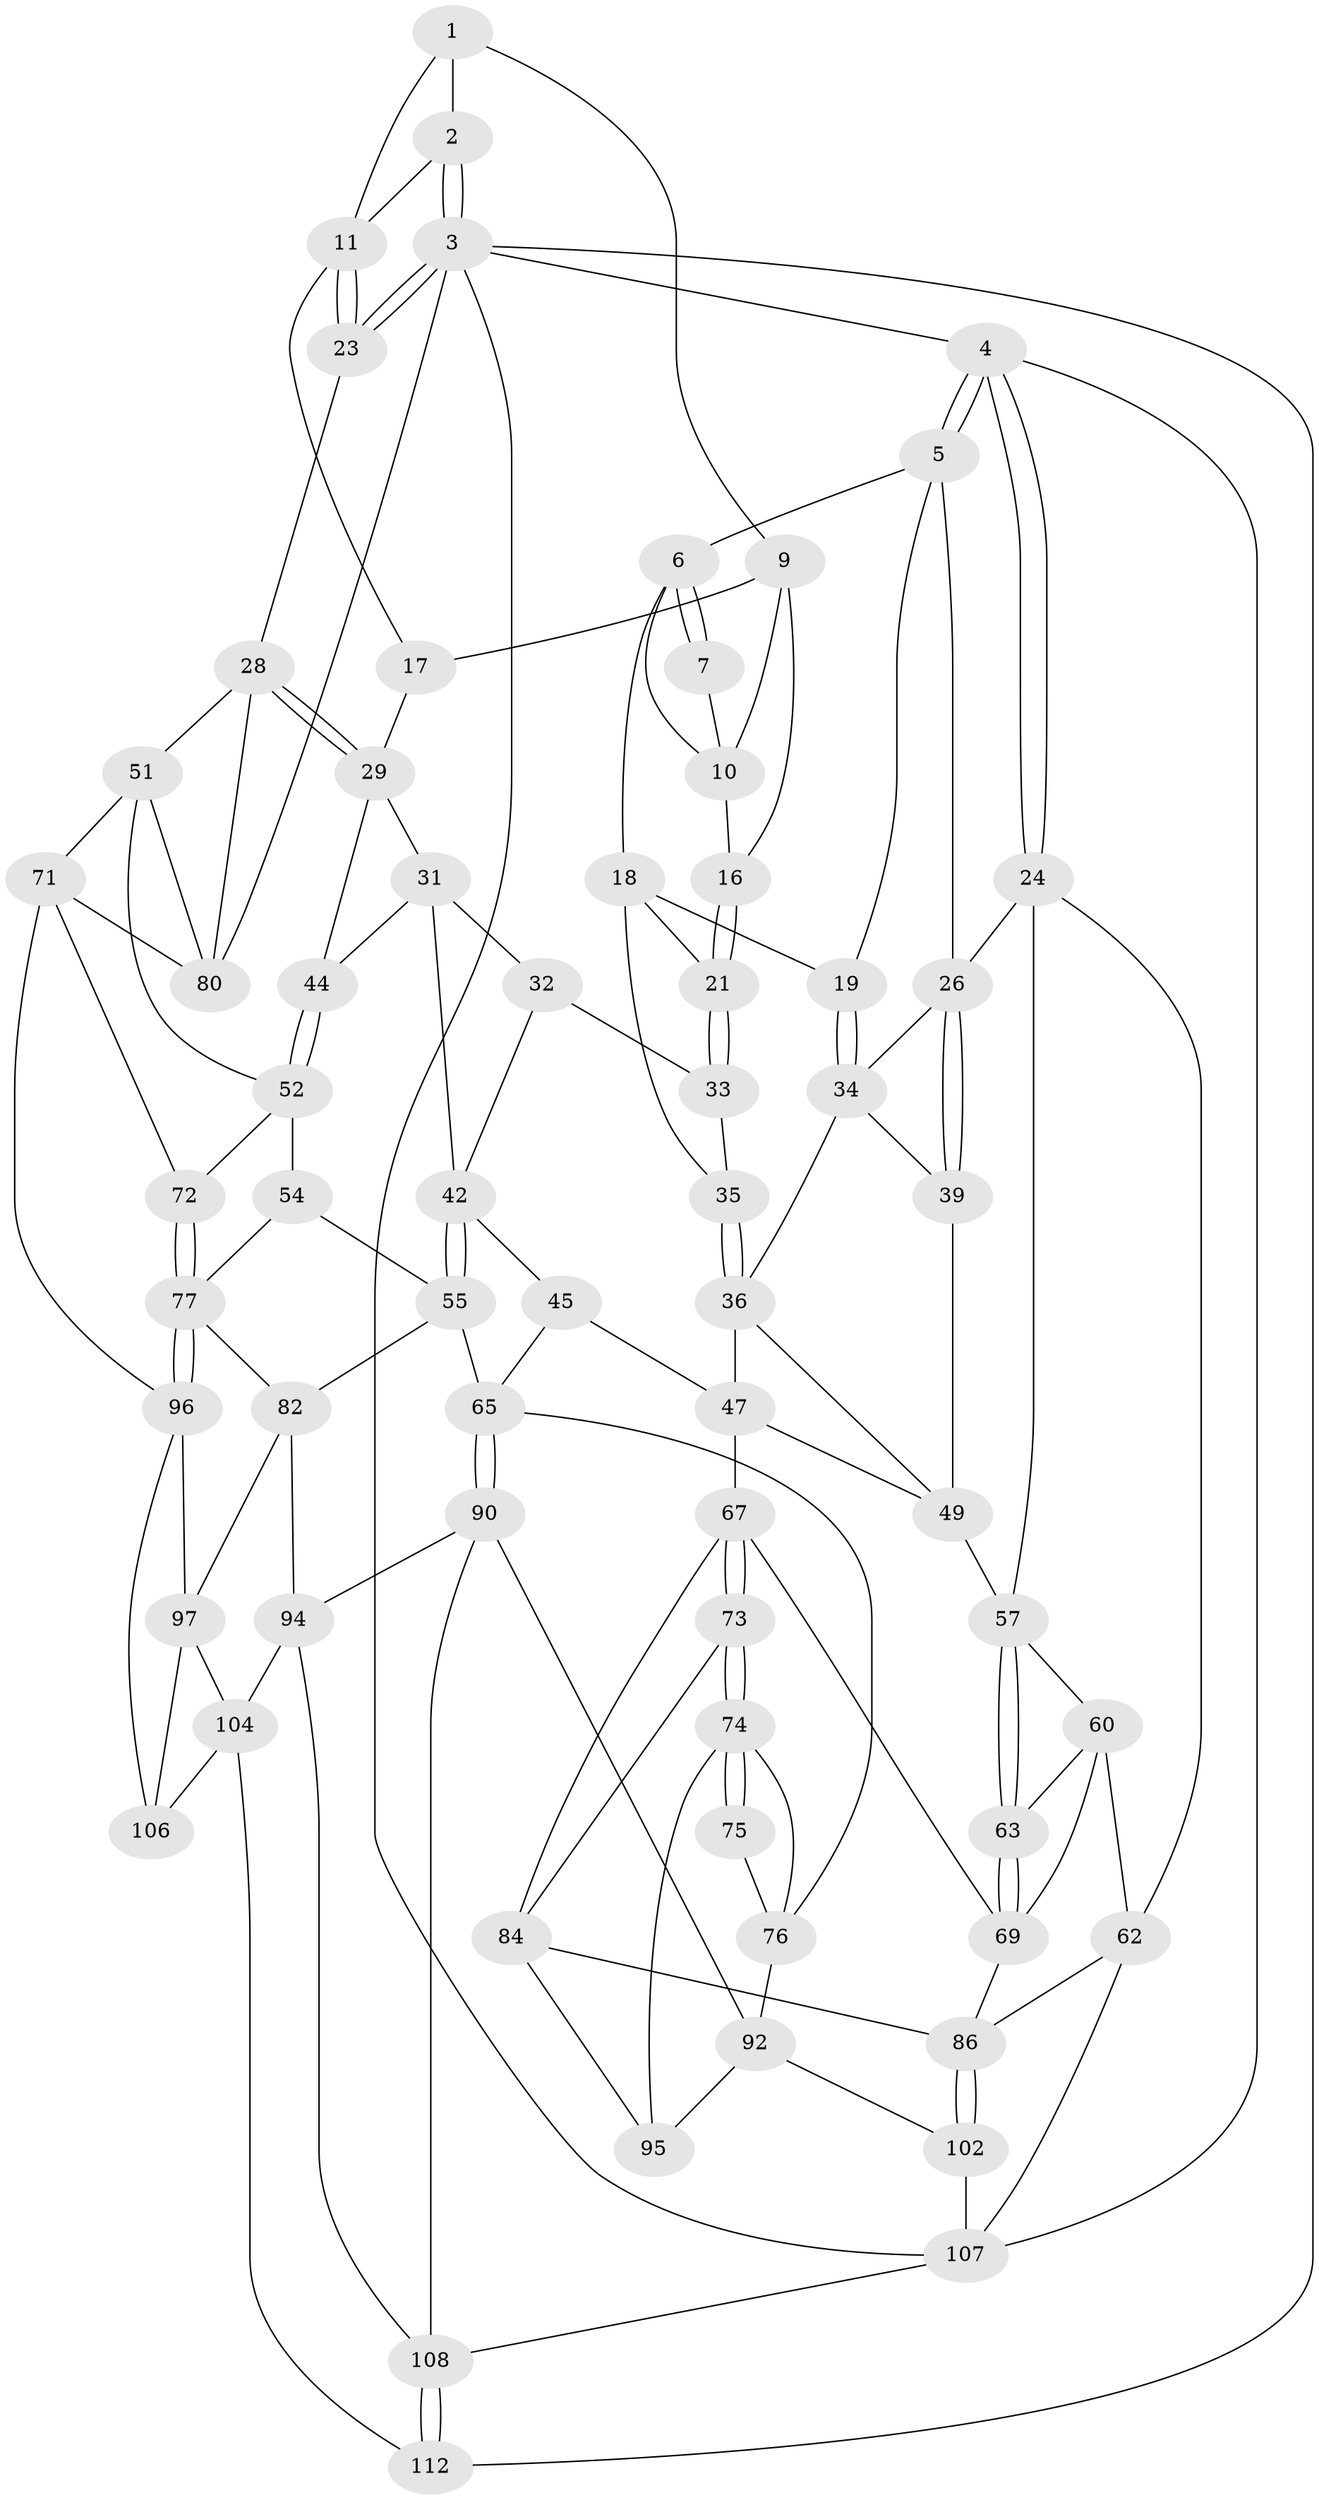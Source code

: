 // original degree distribution, {3: 0.026785714285714284, 4: 0.22321428571428573, 6: 0.22321428571428573, 5: 0.5267857142857143}
// Generated by graph-tools (version 1.1) at 2025/11/02/27/25 16:11:55]
// undirected, 66 vertices, 145 edges
graph export_dot {
graph [start="1"]
  node [color=gray90,style=filled];
  1 [pos="+0.8513625946226675+0",super="+8"];
  2 [pos="+0.8814223720205557+0"];
  3 [pos="+1+0",super="+79"];
  4 [pos="+0+0"];
  5 [pos="+0.1959129988792778+0",super="+20"];
  6 [pos="+0.27547893963975434+0",super="+13"];
  7 [pos="+0.6463871228245811+0"];
  9 [pos="+0.6520222477668034+0.08584648962645862",super="+15"];
  10 [pos="+0.5819627040798392+0.05908050580090685",super="+14"];
  11 [pos="+0.9617302391697661+0.1673969709687816",super="+12"];
  16 [pos="+0.6127559328002353+0.21504609437025884"];
  17 [pos="+0.826361264536361+0.17711333224890147"];
  18 [pos="+0.40544473252625124+0.22446114811549317",super="+22"];
  19 [pos="+0.3775734200243092+0.2237082148973294"];
  21 [pos="+0.6110707636148259+0.23525117398731726"];
  23 [pos="+1+0.23395613178056088"];
  24 [pos="+0+0.37762679713435177",super="+25"];
  26 [pos="+0+0.36851111906737366",super="+27"];
  28 [pos="+1+0.36739795370161155",super="+50"];
  29 [pos="+0.9645039422589956+0.38000033215415496",super="+30"];
  31 [pos="+0.7320418086327071+0.3440554754590315",super="+41"];
  32 [pos="+0.7223684447146451+0.33915690123441794",super="+40"];
  33 [pos="+0.6145730581013786+0.265239690515993",super="+38"];
  34 [pos="+0.22949753890443997+0.27709783359130485",super="+37"];
  35 [pos="+0.43674874098735095+0.3906497454453399"];
  36 [pos="+0.41824742101590595+0.4158812877805599",super="+48"];
  39 [pos="+0.1957265551687149+0.4399097686503793"];
  42 [pos="+0.6950889759205839+0.5138658929969243",super="+43"];
  44 [pos="+0.8850398383144774+0.4606776396652242"];
  45 [pos="+0.43828380690286584+0.5355530085156155",super="+46"];
  47 [pos="+0.43360359362574374+0.5303591560471035",super="+59"];
  49 [pos="+0.2669212080213151+0.5034955487244764",super="+56"];
  51 [pos="+0.9262782421151614+0.5851376593675832",super="+70"];
  52 [pos="+0.891637863917124+0.5857032086526408",super="+53"];
  54 [pos="+0.8018224218032524+0.6042249393545046"];
  55 [pos="+0.7074724685336489+0.5697047146748453",super="+64"];
  57 [pos="+0.10170958860655267+0.56978104180265",super="+58"];
  60 [pos="+0.020220174330169243+0.6353138289292445",super="+61"];
  62 [pos="+0+0.651419510922548",super="+101"];
  63 [pos="+0.08751726559614066+0.6817826967213245"];
  65 [pos="+0.5387185753567655+0.7005402529455339",super="+66"];
  67 [pos="+0.2469906110719337+0.6888903168515178",super="+68"];
  69 [pos="+0.08752918130145367+0.6834847208726024",super="+83"];
  71 [pos="+0.9302755308426898+0.7381756166574877",super="+98"];
  72 [pos="+0.915273283607498+0.7317329650153812"];
  73 [pos="+0.24781611131591916+0.6898171515612851"];
  74 [pos="+0.2640575954280965+0.7057483277432954",super="+89"];
  75 [pos="+0.37236599616593635+0.6056702700396234"];
  76 [pos="+0.38017629958843+0.7165222781092809",super="+88"];
  77 [pos="+0.8262738400465097+0.7507652063559416",super="+78"];
  80 [pos="+1+1",super="+81"];
  82 [pos="+0.6707660712800565+0.6894946180189284",super="+93"];
  84 [pos="+0.13616369902382272+0.7581125685674133",super="+85"];
  86 [pos="+0.12250518625929227+0.8315786677827167",super="+87"];
  90 [pos="+0.5147613082299893+0.7539857049669675",super="+91"];
  92 [pos="+0.3887598625298258+0.7626803024945042",super="+100"];
  94 [pos="+0.6637239069437917+0.84634494790449",super="+105"];
  95 [pos="+0.26035507332563945+0.7316201395184794"];
  96 [pos="+0.8090071652873682+0.7939219767846531",super="+99"];
  97 [pos="+0.7779973552917148+0.8156073473750971",super="+103"];
  102 [pos="+0.25267332136585546+0.9428102600464089"];
  104 [pos="+0.7709915041209184+0.8762137654837457",super="+110"];
  106 [pos="+0.8810272231941758+0.9158871520424583"];
  107 [pos="+0+1",super="+111"];
  108 [pos="+0.553657319961192+1",super="+109"];
  112 [pos="+0.7055493009632428+1"];
  1 -- 2;
  1 -- 11;
  1 -- 9;
  2 -- 3;
  2 -- 3;
  2 -- 11;
  3 -- 4;
  3 -- 23;
  3 -- 23;
  3 -- 80;
  3 -- 107;
  3 -- 112;
  4 -- 5;
  4 -- 5;
  4 -- 24;
  4 -- 24;
  4 -- 107;
  5 -- 6;
  5 -- 19;
  5 -- 26;
  6 -- 7;
  6 -- 7;
  6 -- 18;
  6 -- 10;
  7 -- 10;
  9 -- 10;
  9 -- 16;
  9 -- 17;
  10 -- 16;
  11 -- 23;
  11 -- 23;
  11 -- 17;
  16 -- 21;
  16 -- 21;
  17 -- 29;
  18 -- 19;
  18 -- 35;
  18 -- 21;
  19 -- 34;
  19 -- 34;
  21 -- 33;
  21 -- 33;
  23 -- 28;
  24 -- 62;
  24 -- 26;
  24 -- 57;
  26 -- 39;
  26 -- 39;
  26 -- 34;
  28 -- 29;
  28 -- 29;
  28 -- 51;
  28 -- 80;
  29 -- 44;
  29 -- 31;
  31 -- 32;
  31 -- 42;
  31 -- 44;
  32 -- 33 [weight=2];
  32 -- 42;
  33 -- 35;
  34 -- 36;
  34 -- 39;
  35 -- 36;
  35 -- 36;
  36 -- 49;
  36 -- 47;
  39 -- 49;
  42 -- 55;
  42 -- 55;
  42 -- 45;
  44 -- 52;
  44 -- 52;
  45 -- 65;
  45 -- 47;
  47 -- 49;
  47 -- 67;
  49 -- 57;
  51 -- 52;
  51 -- 80;
  51 -- 71;
  52 -- 72;
  52 -- 54;
  54 -- 55;
  54 -- 77;
  55 -- 65;
  55 -- 82;
  57 -- 63;
  57 -- 63;
  57 -- 60;
  60 -- 63;
  60 -- 62;
  60 -- 69;
  62 -- 86;
  62 -- 107;
  63 -- 69;
  63 -- 69;
  65 -- 90;
  65 -- 90;
  65 -- 76;
  67 -- 73;
  67 -- 73;
  67 -- 84;
  67 -- 69;
  69 -- 86;
  71 -- 72;
  71 -- 80;
  71 -- 96;
  72 -- 77;
  72 -- 77;
  73 -- 74;
  73 -- 74;
  73 -- 84;
  74 -- 75;
  74 -- 75;
  74 -- 95;
  74 -- 76;
  75 -- 76;
  76 -- 92;
  77 -- 96;
  77 -- 96;
  77 -- 82;
  82 -- 97;
  82 -- 94;
  84 -- 86;
  84 -- 95;
  86 -- 102;
  86 -- 102;
  90 -- 94;
  90 -- 108;
  90 -- 92;
  92 -- 102;
  92 -- 95;
  94 -- 104;
  94 -- 108;
  96 -- 97;
  96 -- 106;
  97 -- 104;
  97 -- 106;
  102 -- 107;
  104 -- 106;
  104 -- 112;
  107 -- 108;
  108 -- 112;
  108 -- 112;
}
